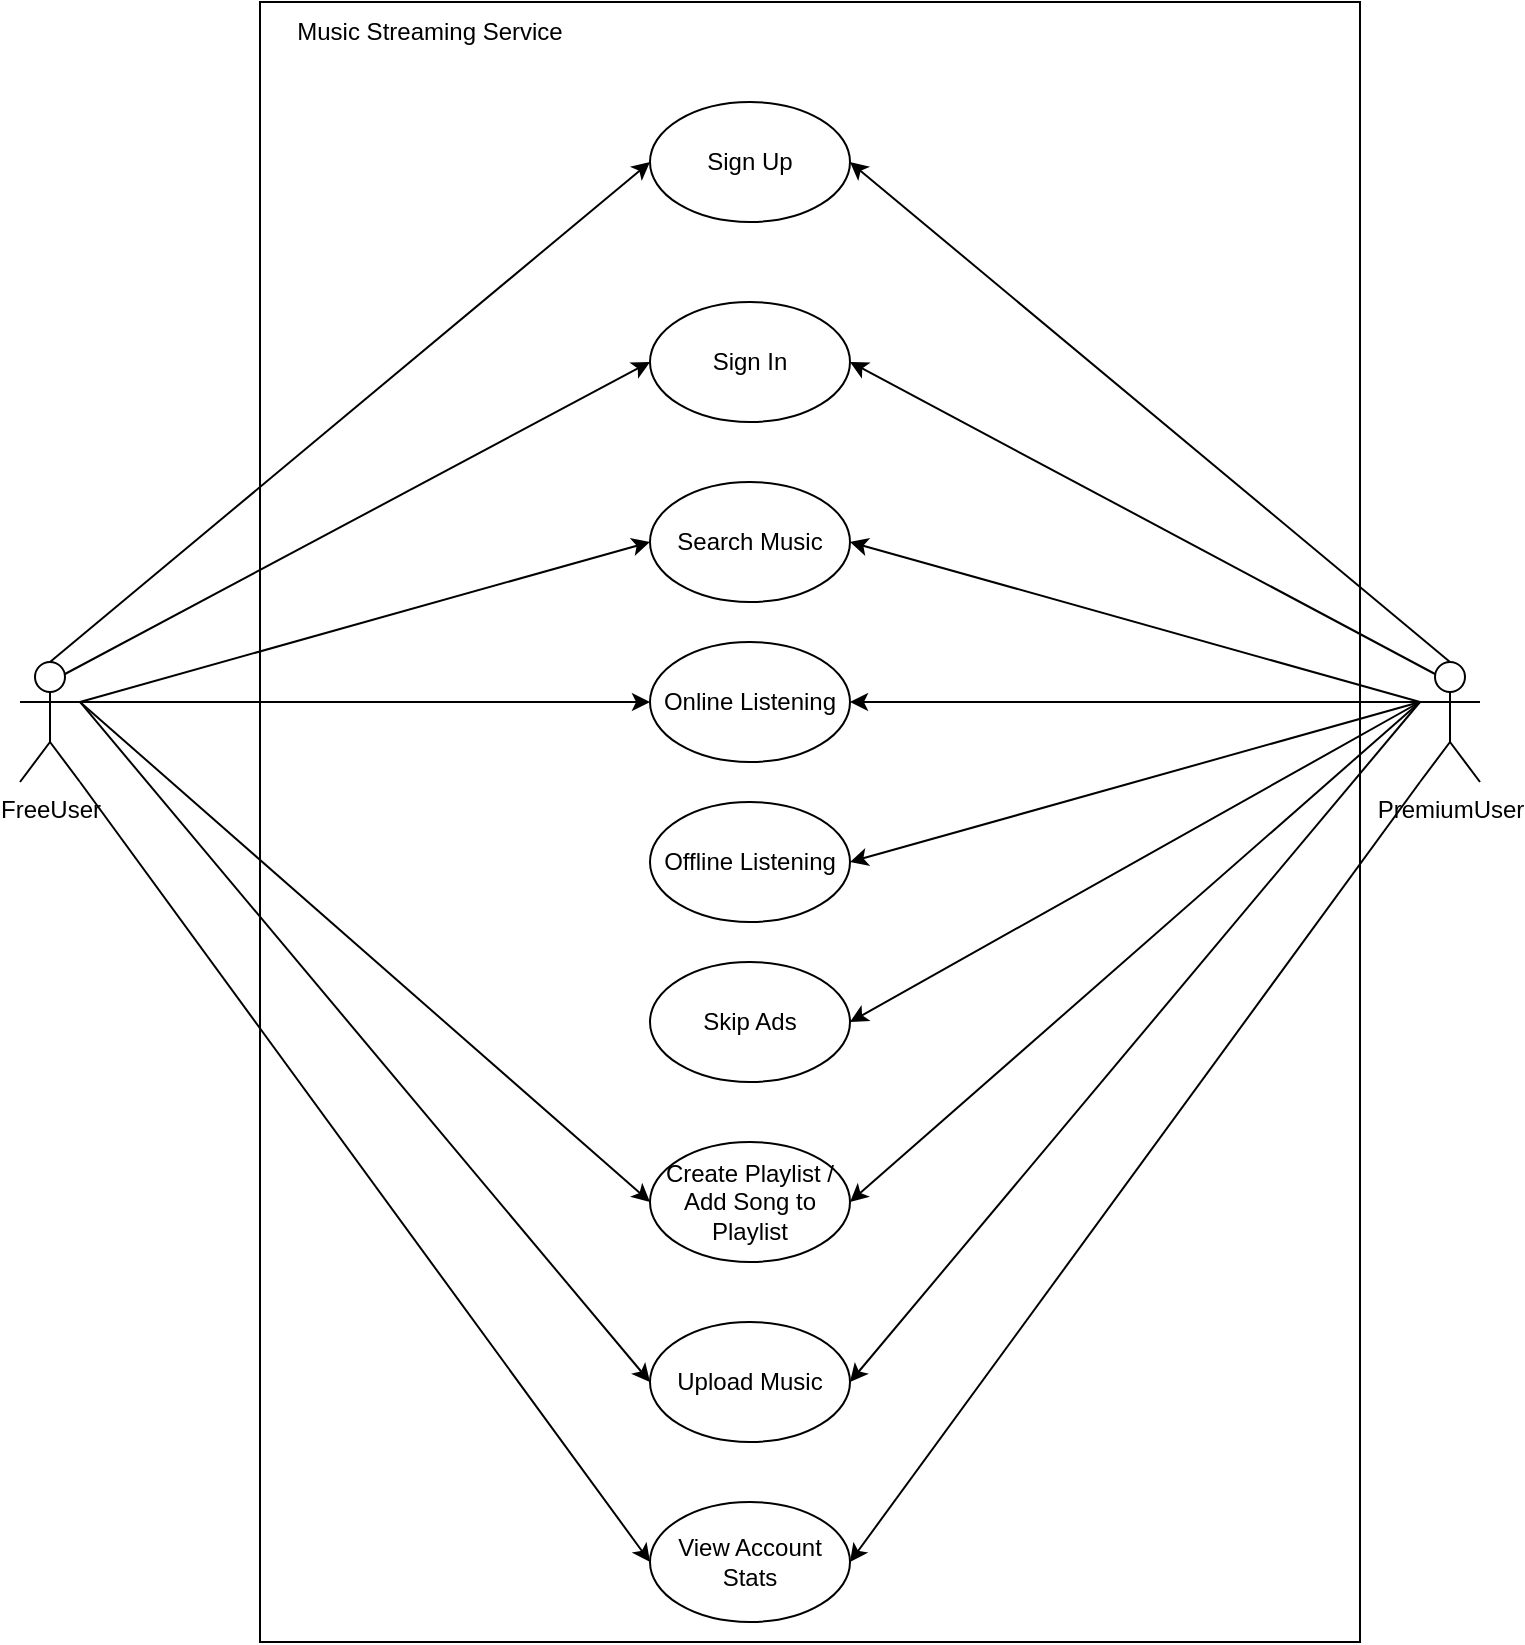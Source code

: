 <mxfile version="26.1.0">
  <diagram name="Trang-1" id="9WuotgxZMSluD_A1Hq5I">
    <mxGraphModel dx="846" dy="926" grid="1" gridSize="10" guides="1" tooltips="1" connect="1" arrows="1" fold="1" page="1" pageScale="1" pageWidth="827" pageHeight="1169" math="0" shadow="0">
      <root>
        <mxCell id="0" />
        <mxCell id="1" parent="0" />
        <mxCell id="piGhVYD1HHgPuo2ChOCX-1" style="rounded=0;orthogonalLoop=1;jettySize=auto;html=1;entryX=0;entryY=0.5;entryDx=0;entryDy=0;exitX=0.5;exitY=0;exitDx=0;exitDy=0;exitPerimeter=0;" edge="1" parent="1" source="piGhVYD1HHgPuo2ChOCX-2" target="piGhVYD1HHgPuo2ChOCX-5">
          <mxGeometry relative="1" as="geometry" />
        </mxCell>
        <mxCell id="piGhVYD1HHgPuo2ChOCX-2" value="FreeUser" style="shape=umlActor;verticalLabelPosition=bottom;verticalAlign=top;html=1;outlineConnect=0;" vertex="1" parent="1">
          <mxGeometry x="40" y="360" width="30" height="60" as="geometry" />
        </mxCell>
        <mxCell id="piGhVYD1HHgPuo2ChOCX-3" value="PremiumUser" style="shape=umlActor;verticalLabelPosition=bottom;verticalAlign=top;html=1;outlineConnect=0;" vertex="1" parent="1">
          <mxGeometry x="740" y="360" width="30" height="60" as="geometry" />
        </mxCell>
        <mxCell id="piGhVYD1HHgPuo2ChOCX-5" value="Sign Up" style="ellipse;whiteSpace=wrap;html=1;" vertex="1" parent="1">
          <mxGeometry x="355" y="80" width="100" height="60" as="geometry" />
        </mxCell>
        <mxCell id="piGhVYD1HHgPuo2ChOCX-6" value="Sign In" style="ellipse;whiteSpace=wrap;html=1;" vertex="1" parent="1">
          <mxGeometry x="355" y="180" width="100" height="60" as="geometry" />
        </mxCell>
        <mxCell id="piGhVYD1HHgPuo2ChOCX-7" value="Search Music" style="ellipse;whiteSpace=wrap;html=1;" vertex="1" parent="1">
          <mxGeometry x="355" y="270" width="100" height="60" as="geometry" />
        </mxCell>
        <mxCell id="piGhVYD1HHgPuo2ChOCX-8" value="Online Listening" style="ellipse;whiteSpace=wrap;html=1;" vertex="1" parent="1">
          <mxGeometry x="355" y="350" width="100" height="60" as="geometry" />
        </mxCell>
        <mxCell id="piGhVYD1HHgPuo2ChOCX-9" value="&lt;span style=&quot;&quot; data-end=&quot;572&quot; data-start=&quot;553&quot;&gt;Create Playlist&lt;/span&gt; / &lt;span style=&quot;&quot; data-end=&quot;599&quot; data-start=&quot;575&quot;&gt;Add Song to Playlist&lt;/span&gt;" style="ellipse;whiteSpace=wrap;html=1;" vertex="1" parent="1">
          <mxGeometry x="355" y="600" width="100" height="60" as="geometry" />
        </mxCell>
        <mxCell id="piGhVYD1HHgPuo2ChOCX-10" value="Upload Music" style="ellipse;whiteSpace=wrap;html=1;" vertex="1" parent="1">
          <mxGeometry x="355" y="690" width="100" height="60" as="geometry" />
        </mxCell>
        <mxCell id="piGhVYD1HHgPuo2ChOCX-11" value="View Account Stats" style="ellipse;whiteSpace=wrap;html=1;" vertex="1" parent="1">
          <mxGeometry x="355" y="780" width="100" height="60" as="geometry" />
        </mxCell>
        <mxCell id="piGhVYD1HHgPuo2ChOCX-12" value="" style="endArrow=classic;html=1;rounded=0;exitX=0.75;exitY=0.1;exitDx=0;exitDy=0;exitPerimeter=0;entryX=0;entryY=0.5;entryDx=0;entryDy=0;" edge="1" parent="1" source="piGhVYD1HHgPuo2ChOCX-2" target="piGhVYD1HHgPuo2ChOCX-6">
          <mxGeometry width="50" height="50" relative="1" as="geometry">
            <mxPoint x="390" y="450" as="sourcePoint" />
            <mxPoint x="440" y="400" as="targetPoint" />
          </mxGeometry>
        </mxCell>
        <mxCell id="piGhVYD1HHgPuo2ChOCX-13" value="" style="endArrow=classic;html=1;rounded=0;exitX=1;exitY=0.333;exitDx=0;exitDy=0;exitPerimeter=0;entryX=0;entryY=0.5;entryDx=0;entryDy=0;" edge="1" parent="1" source="piGhVYD1HHgPuo2ChOCX-2" target="piGhVYD1HHgPuo2ChOCX-7">
          <mxGeometry width="50" height="50" relative="1" as="geometry">
            <mxPoint x="390" y="450" as="sourcePoint" />
            <mxPoint x="440" y="400" as="targetPoint" />
          </mxGeometry>
        </mxCell>
        <mxCell id="piGhVYD1HHgPuo2ChOCX-14" value="" style="endArrow=classic;html=1;rounded=0;exitX=1;exitY=0.333;exitDx=0;exitDy=0;exitPerimeter=0;entryX=0;entryY=0.5;entryDx=0;entryDy=0;" edge="1" parent="1" source="piGhVYD1HHgPuo2ChOCX-2" target="piGhVYD1HHgPuo2ChOCX-8">
          <mxGeometry width="50" height="50" relative="1" as="geometry">
            <mxPoint x="390" y="450" as="sourcePoint" />
            <mxPoint x="440" y="400" as="targetPoint" />
          </mxGeometry>
        </mxCell>
        <mxCell id="piGhVYD1HHgPuo2ChOCX-15" value="" style="endArrow=classic;html=1;rounded=0;exitX=1;exitY=0.333;exitDx=0;exitDy=0;exitPerimeter=0;entryX=0;entryY=0.5;entryDx=0;entryDy=0;" edge="1" parent="1" source="piGhVYD1HHgPuo2ChOCX-2" target="piGhVYD1HHgPuo2ChOCX-9">
          <mxGeometry width="50" height="50" relative="1" as="geometry">
            <mxPoint x="390" y="450" as="sourcePoint" />
            <mxPoint x="440" y="400" as="targetPoint" />
          </mxGeometry>
        </mxCell>
        <mxCell id="piGhVYD1HHgPuo2ChOCX-16" value="" style="endArrow=classic;html=1;rounded=0;exitX=1;exitY=0.333;exitDx=0;exitDy=0;exitPerimeter=0;entryX=0;entryY=0.5;entryDx=0;entryDy=0;" edge="1" parent="1" source="piGhVYD1HHgPuo2ChOCX-2" target="piGhVYD1HHgPuo2ChOCX-10">
          <mxGeometry width="50" height="50" relative="1" as="geometry">
            <mxPoint x="390" y="450" as="sourcePoint" />
            <mxPoint x="440" y="400" as="targetPoint" />
          </mxGeometry>
        </mxCell>
        <mxCell id="piGhVYD1HHgPuo2ChOCX-17" value="" style="endArrow=classic;html=1;rounded=0;exitX=1;exitY=1;exitDx=0;exitDy=0;exitPerimeter=0;entryX=0;entryY=0.5;entryDx=0;entryDy=0;" edge="1" parent="1" source="piGhVYD1HHgPuo2ChOCX-2" target="piGhVYD1HHgPuo2ChOCX-11">
          <mxGeometry width="50" height="50" relative="1" as="geometry">
            <mxPoint x="390" y="450" as="sourcePoint" />
            <mxPoint x="440" y="400" as="targetPoint" />
          </mxGeometry>
        </mxCell>
        <mxCell id="piGhVYD1HHgPuo2ChOCX-19" value="" style="endArrow=classic;html=1;rounded=0;exitX=0.5;exitY=0;exitDx=0;exitDy=0;exitPerimeter=0;entryX=1;entryY=0.5;entryDx=0;entryDy=0;" edge="1" parent="1" source="piGhVYD1HHgPuo2ChOCX-3" target="piGhVYD1HHgPuo2ChOCX-5">
          <mxGeometry width="50" height="50" relative="1" as="geometry">
            <mxPoint x="330" y="220" as="sourcePoint" />
            <mxPoint x="510" y="300" as="targetPoint" />
          </mxGeometry>
        </mxCell>
        <mxCell id="piGhVYD1HHgPuo2ChOCX-23" value="" style="rounded=0;whiteSpace=wrap;html=1;fillColor=none;" vertex="1" parent="1">
          <mxGeometry x="160" y="30" width="550" height="820" as="geometry" />
        </mxCell>
        <mxCell id="piGhVYD1HHgPuo2ChOCX-24" value="Music Streaming Service" style="text;html=1;align=center;verticalAlign=middle;whiteSpace=wrap;rounded=0;" vertex="1" parent="1">
          <mxGeometry x="160" y="30" width="170" height="30" as="geometry" />
        </mxCell>
        <mxCell id="piGhVYD1HHgPuo2ChOCX-29" value="" style="endArrow=classic;html=1;rounded=0;exitX=0.25;exitY=0.1;exitDx=0;exitDy=0;exitPerimeter=0;entryX=1;entryY=0.5;entryDx=0;entryDy=0;" edge="1" parent="1" source="piGhVYD1HHgPuo2ChOCX-3" target="piGhVYD1HHgPuo2ChOCX-6">
          <mxGeometry width="50" height="50" relative="1" as="geometry">
            <mxPoint x="640" y="440" as="sourcePoint" />
            <mxPoint x="440" y="390" as="targetPoint" />
          </mxGeometry>
        </mxCell>
        <mxCell id="piGhVYD1HHgPuo2ChOCX-30" value="" style="endArrow=classic;html=1;rounded=0;exitX=0;exitY=0.333;exitDx=0;exitDy=0;exitPerimeter=0;entryX=1;entryY=0.5;entryDx=0;entryDy=0;" edge="1" parent="1" source="piGhVYD1HHgPuo2ChOCX-3" target="piGhVYD1HHgPuo2ChOCX-7">
          <mxGeometry width="50" height="50" relative="1" as="geometry">
            <mxPoint x="390" y="440" as="sourcePoint" />
            <mxPoint x="440" y="390" as="targetPoint" />
          </mxGeometry>
        </mxCell>
        <mxCell id="piGhVYD1HHgPuo2ChOCX-31" value="" style="endArrow=classic;html=1;rounded=0;exitX=0;exitY=0.333;exitDx=0;exitDy=0;exitPerimeter=0;entryX=1;entryY=0.5;entryDx=0;entryDy=0;" edge="1" parent="1" source="piGhVYD1HHgPuo2ChOCX-3" target="piGhVYD1HHgPuo2ChOCX-8">
          <mxGeometry width="50" height="50" relative="1" as="geometry">
            <mxPoint x="390" y="440" as="sourcePoint" />
            <mxPoint x="440" y="390" as="targetPoint" />
          </mxGeometry>
        </mxCell>
        <mxCell id="piGhVYD1HHgPuo2ChOCX-32" value="" style="endArrow=classic;html=1;rounded=0;exitX=0;exitY=0.333;exitDx=0;exitDy=0;exitPerimeter=0;entryX=1;entryY=0.5;entryDx=0;entryDy=0;" edge="1" parent="1" source="piGhVYD1HHgPuo2ChOCX-3" target="piGhVYD1HHgPuo2ChOCX-9">
          <mxGeometry width="50" height="50" relative="1" as="geometry">
            <mxPoint x="390" y="350" as="sourcePoint" />
            <mxPoint x="440" y="300" as="targetPoint" />
          </mxGeometry>
        </mxCell>
        <mxCell id="piGhVYD1HHgPuo2ChOCX-33" value="" style="endArrow=classic;html=1;rounded=0;entryX=1;entryY=0.5;entryDx=0;entryDy=0;" edge="1" parent="1" target="piGhVYD1HHgPuo2ChOCX-10">
          <mxGeometry width="50" height="50" relative="1" as="geometry">
            <mxPoint x="740" y="380" as="sourcePoint" />
            <mxPoint x="440" y="300" as="targetPoint" />
          </mxGeometry>
        </mxCell>
        <mxCell id="piGhVYD1HHgPuo2ChOCX-34" value="" style="endArrow=classic;html=1;rounded=0;exitX=0;exitY=1;exitDx=0;exitDy=0;exitPerimeter=0;entryX=1;entryY=0.5;entryDx=0;entryDy=0;" edge="1" parent="1" source="piGhVYD1HHgPuo2ChOCX-3" target="piGhVYD1HHgPuo2ChOCX-11">
          <mxGeometry width="50" height="50" relative="1" as="geometry">
            <mxPoint x="390" y="350" as="sourcePoint" />
            <mxPoint x="440" y="300" as="targetPoint" />
          </mxGeometry>
        </mxCell>
        <mxCell id="piGhVYD1HHgPuo2ChOCX-35" value="Offline Listening" style="ellipse;whiteSpace=wrap;html=1;" vertex="1" parent="1">
          <mxGeometry x="355" y="430" width="100" height="60" as="geometry" />
        </mxCell>
        <mxCell id="piGhVYD1HHgPuo2ChOCX-36" value="Skip Ads" style="ellipse;whiteSpace=wrap;html=1;" vertex="1" parent="1">
          <mxGeometry x="355" y="510" width="100" height="60" as="geometry" />
        </mxCell>
        <mxCell id="piGhVYD1HHgPuo2ChOCX-37" value="" style="endArrow=classic;html=1;rounded=0;entryX=1;entryY=0.5;entryDx=0;entryDy=0;" edge="1" parent="1" target="piGhVYD1HHgPuo2ChOCX-35">
          <mxGeometry width="50" height="50" relative="1" as="geometry">
            <mxPoint x="740" y="380" as="sourcePoint" />
            <mxPoint x="440" y="300" as="targetPoint" />
          </mxGeometry>
        </mxCell>
        <mxCell id="piGhVYD1HHgPuo2ChOCX-38" value="" style="endArrow=classic;html=1;rounded=0;entryX=1;entryY=0.5;entryDx=0;entryDy=0;" edge="1" parent="1" target="piGhVYD1HHgPuo2ChOCX-36">
          <mxGeometry width="50" height="50" relative="1" as="geometry">
            <mxPoint x="740" y="380" as="sourcePoint" />
            <mxPoint x="440" y="300" as="targetPoint" />
          </mxGeometry>
        </mxCell>
      </root>
    </mxGraphModel>
  </diagram>
</mxfile>

